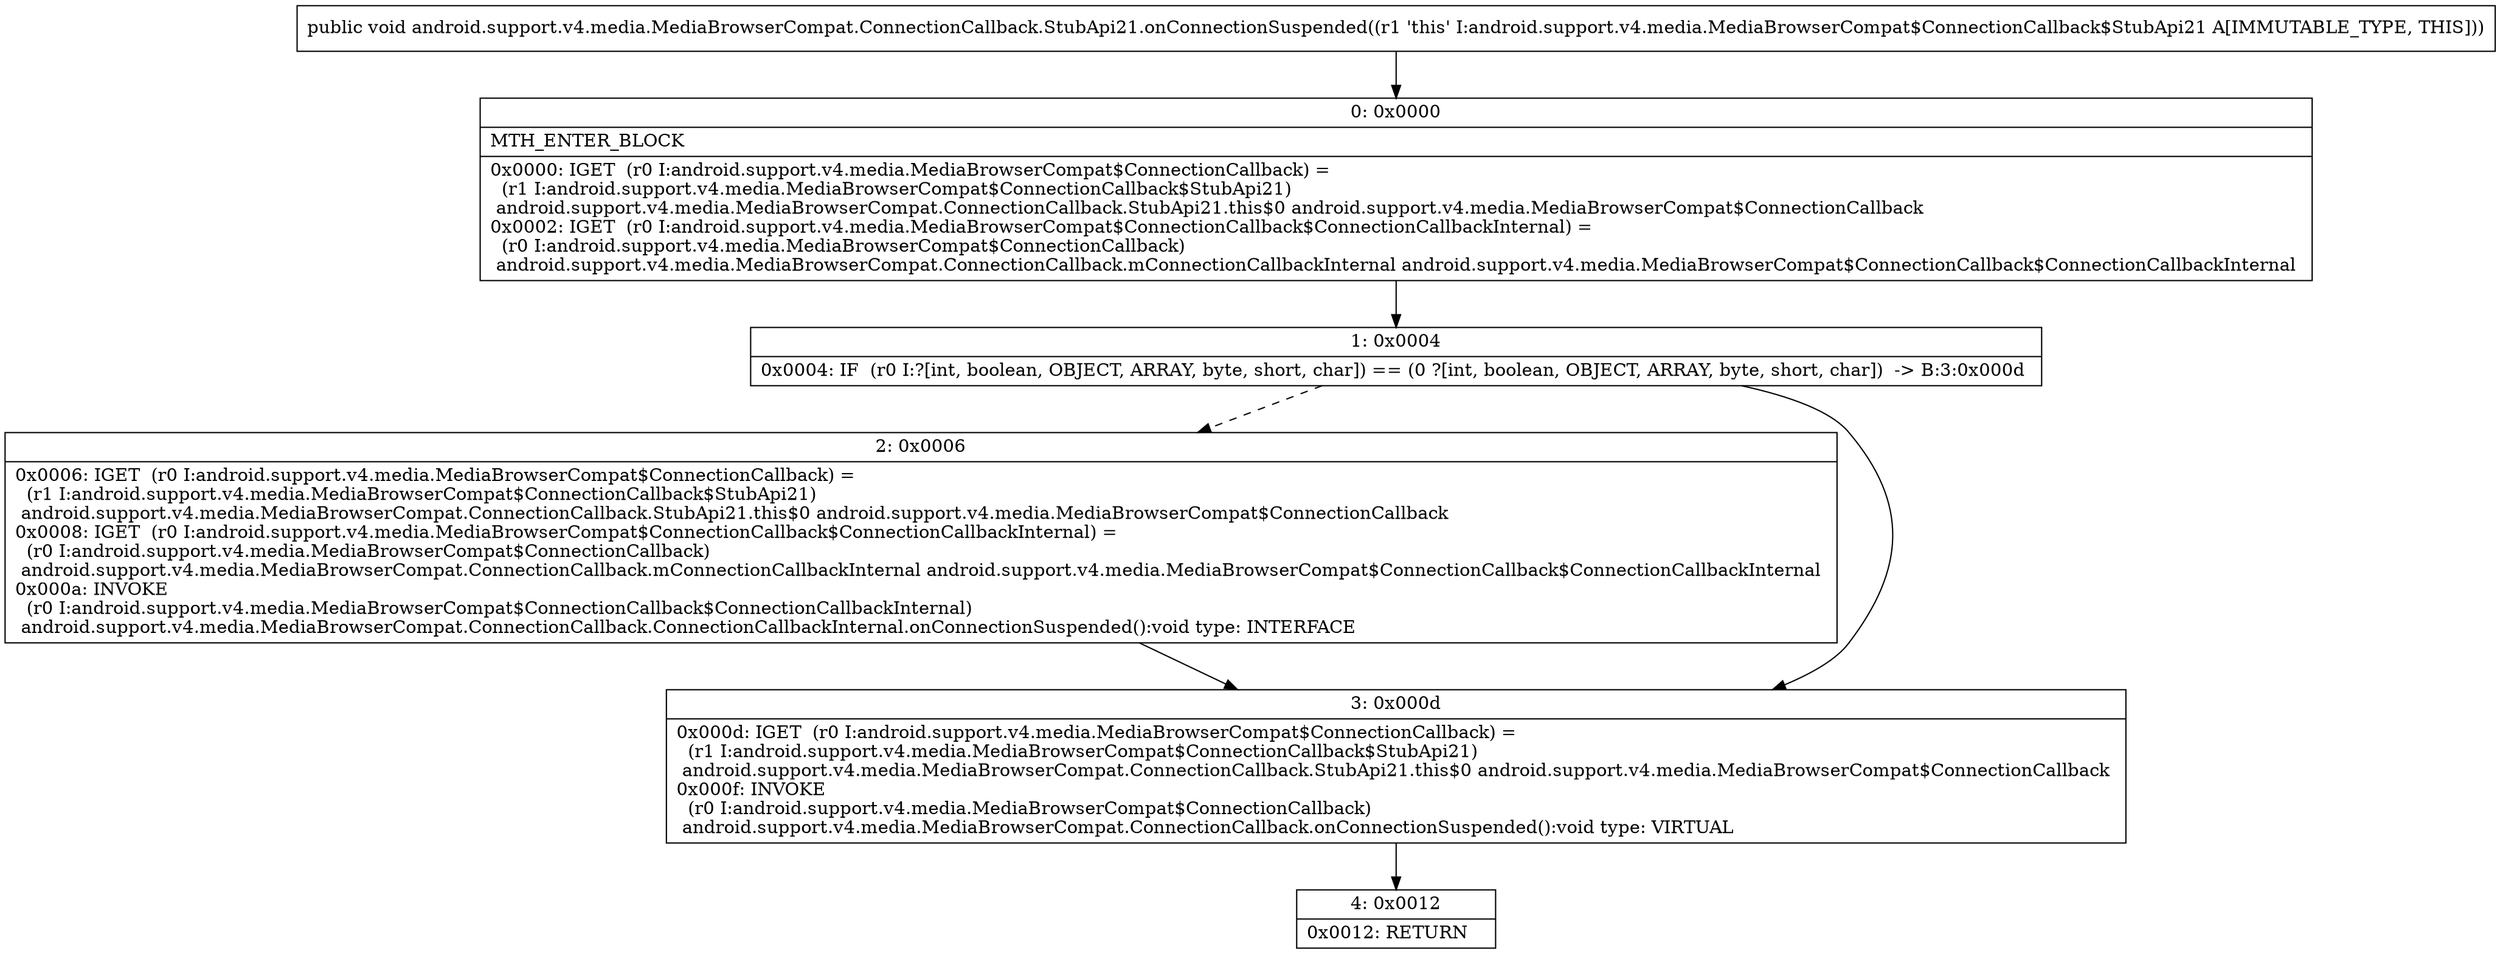digraph "CFG forandroid.support.v4.media.MediaBrowserCompat.ConnectionCallback.StubApi21.onConnectionSuspended()V" {
Node_0 [shape=record,label="{0\:\ 0x0000|MTH_ENTER_BLOCK\l|0x0000: IGET  (r0 I:android.support.v4.media.MediaBrowserCompat$ConnectionCallback) = \l  (r1 I:android.support.v4.media.MediaBrowserCompat$ConnectionCallback$StubApi21)\l android.support.v4.media.MediaBrowserCompat.ConnectionCallback.StubApi21.this$0 android.support.v4.media.MediaBrowserCompat$ConnectionCallback \l0x0002: IGET  (r0 I:android.support.v4.media.MediaBrowserCompat$ConnectionCallback$ConnectionCallbackInternal) = \l  (r0 I:android.support.v4.media.MediaBrowserCompat$ConnectionCallback)\l android.support.v4.media.MediaBrowserCompat.ConnectionCallback.mConnectionCallbackInternal android.support.v4.media.MediaBrowserCompat$ConnectionCallback$ConnectionCallbackInternal \l}"];
Node_1 [shape=record,label="{1\:\ 0x0004|0x0004: IF  (r0 I:?[int, boolean, OBJECT, ARRAY, byte, short, char]) == (0 ?[int, boolean, OBJECT, ARRAY, byte, short, char])  \-\> B:3:0x000d \l}"];
Node_2 [shape=record,label="{2\:\ 0x0006|0x0006: IGET  (r0 I:android.support.v4.media.MediaBrowserCompat$ConnectionCallback) = \l  (r1 I:android.support.v4.media.MediaBrowserCompat$ConnectionCallback$StubApi21)\l android.support.v4.media.MediaBrowserCompat.ConnectionCallback.StubApi21.this$0 android.support.v4.media.MediaBrowserCompat$ConnectionCallback \l0x0008: IGET  (r0 I:android.support.v4.media.MediaBrowserCompat$ConnectionCallback$ConnectionCallbackInternal) = \l  (r0 I:android.support.v4.media.MediaBrowserCompat$ConnectionCallback)\l android.support.v4.media.MediaBrowserCompat.ConnectionCallback.mConnectionCallbackInternal android.support.v4.media.MediaBrowserCompat$ConnectionCallback$ConnectionCallbackInternal \l0x000a: INVOKE  \l  (r0 I:android.support.v4.media.MediaBrowserCompat$ConnectionCallback$ConnectionCallbackInternal)\l android.support.v4.media.MediaBrowserCompat.ConnectionCallback.ConnectionCallbackInternal.onConnectionSuspended():void type: INTERFACE \l}"];
Node_3 [shape=record,label="{3\:\ 0x000d|0x000d: IGET  (r0 I:android.support.v4.media.MediaBrowserCompat$ConnectionCallback) = \l  (r1 I:android.support.v4.media.MediaBrowserCompat$ConnectionCallback$StubApi21)\l android.support.v4.media.MediaBrowserCompat.ConnectionCallback.StubApi21.this$0 android.support.v4.media.MediaBrowserCompat$ConnectionCallback \l0x000f: INVOKE  \l  (r0 I:android.support.v4.media.MediaBrowserCompat$ConnectionCallback)\l android.support.v4.media.MediaBrowserCompat.ConnectionCallback.onConnectionSuspended():void type: VIRTUAL \l}"];
Node_4 [shape=record,label="{4\:\ 0x0012|0x0012: RETURN   \l}"];
MethodNode[shape=record,label="{public void android.support.v4.media.MediaBrowserCompat.ConnectionCallback.StubApi21.onConnectionSuspended((r1 'this' I:android.support.v4.media.MediaBrowserCompat$ConnectionCallback$StubApi21 A[IMMUTABLE_TYPE, THIS])) }"];
MethodNode -> Node_0;
Node_0 -> Node_1;
Node_1 -> Node_2[style=dashed];
Node_1 -> Node_3;
Node_2 -> Node_3;
Node_3 -> Node_4;
}

